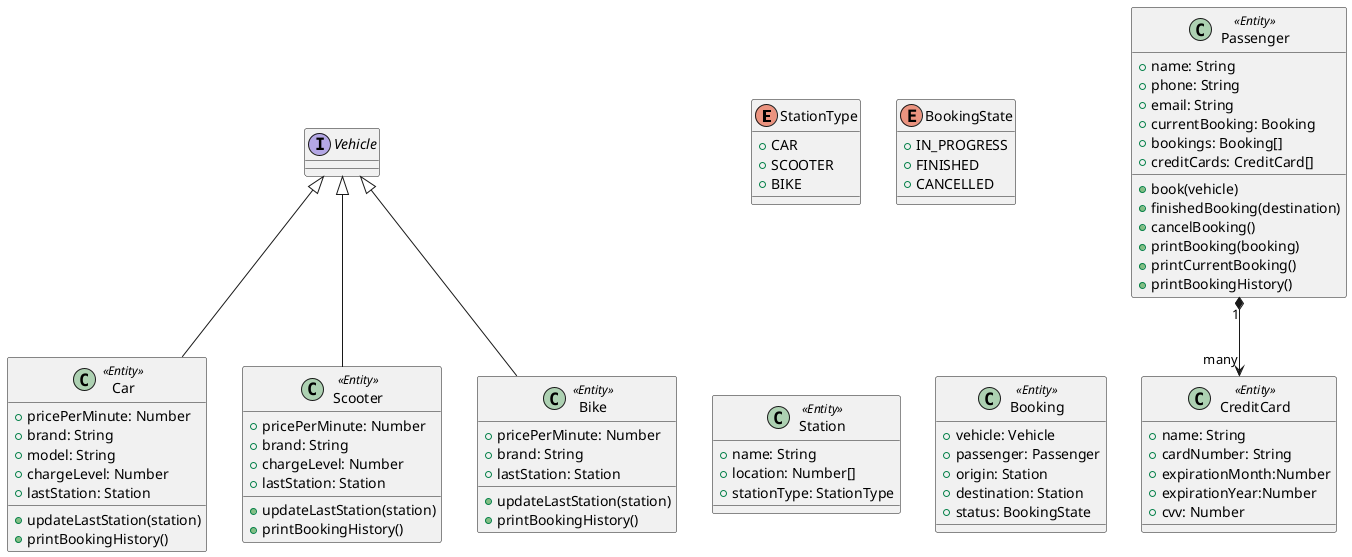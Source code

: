 @startuml gezgin

enum StationType {
  + CAR
  + SCOOTER
  + BIKE
}

enum BookingState{
  + IN_PROGRESS
  + FINISHED
  + CANCELLED
}

interface Vehicle {

}

class Station <<Entity>> {
  + name: String
  + location: Number[]
  + stationType: StationType
}

class Car <<Entity>> {
  + pricePerMinute: Number
  + brand: String
  + model: String
  + chargeLevel: Number
  + lastStation: Station
  + updateLastStation(station)
  + printBookingHistory()
}

class Scooter <<Entity>> {
  + pricePerMinute: Number
  + brand: String
  + chargeLevel: Number
  + lastStation: Station
  + updateLastStation(station)
  + printBookingHistory()
}

class Bike <<Entity>> {
  + pricePerMinute: Number
  + brand: String
  + lastStation: Station
  + updateLastStation(station)
  + printBookingHistory()
}

class Passenger <<Entity>> {
 + name: String
 + phone: String
 + email: String
 + currentBooking: Booking
 + bookings: Booking[]
 + creditCards: CreditCard[]
 + book(vehicle)
 + finishedBooking(destination)
 + cancelBooking()
 + printBooking(booking)
 + printCurrentBooking()
 + printBookingHistory()
}

class Booking <<Entity>> {
  + vehicle: Vehicle
  + passenger: Passenger
  + origin: Station
  + destination: Station
  + status: BookingState
}

class CreditCard <<Entity>> {
  + name: String
  + cardNumber: String
  + expirationMonth:Number
  + expirationYear:Number
  + cvv: Number
}

Passenger "1" *--> "many" CreditCard

Car -up-|> Vehicle
Scooter -up-|> Vehicle
Bike -up-|> Vehicle

@enduml